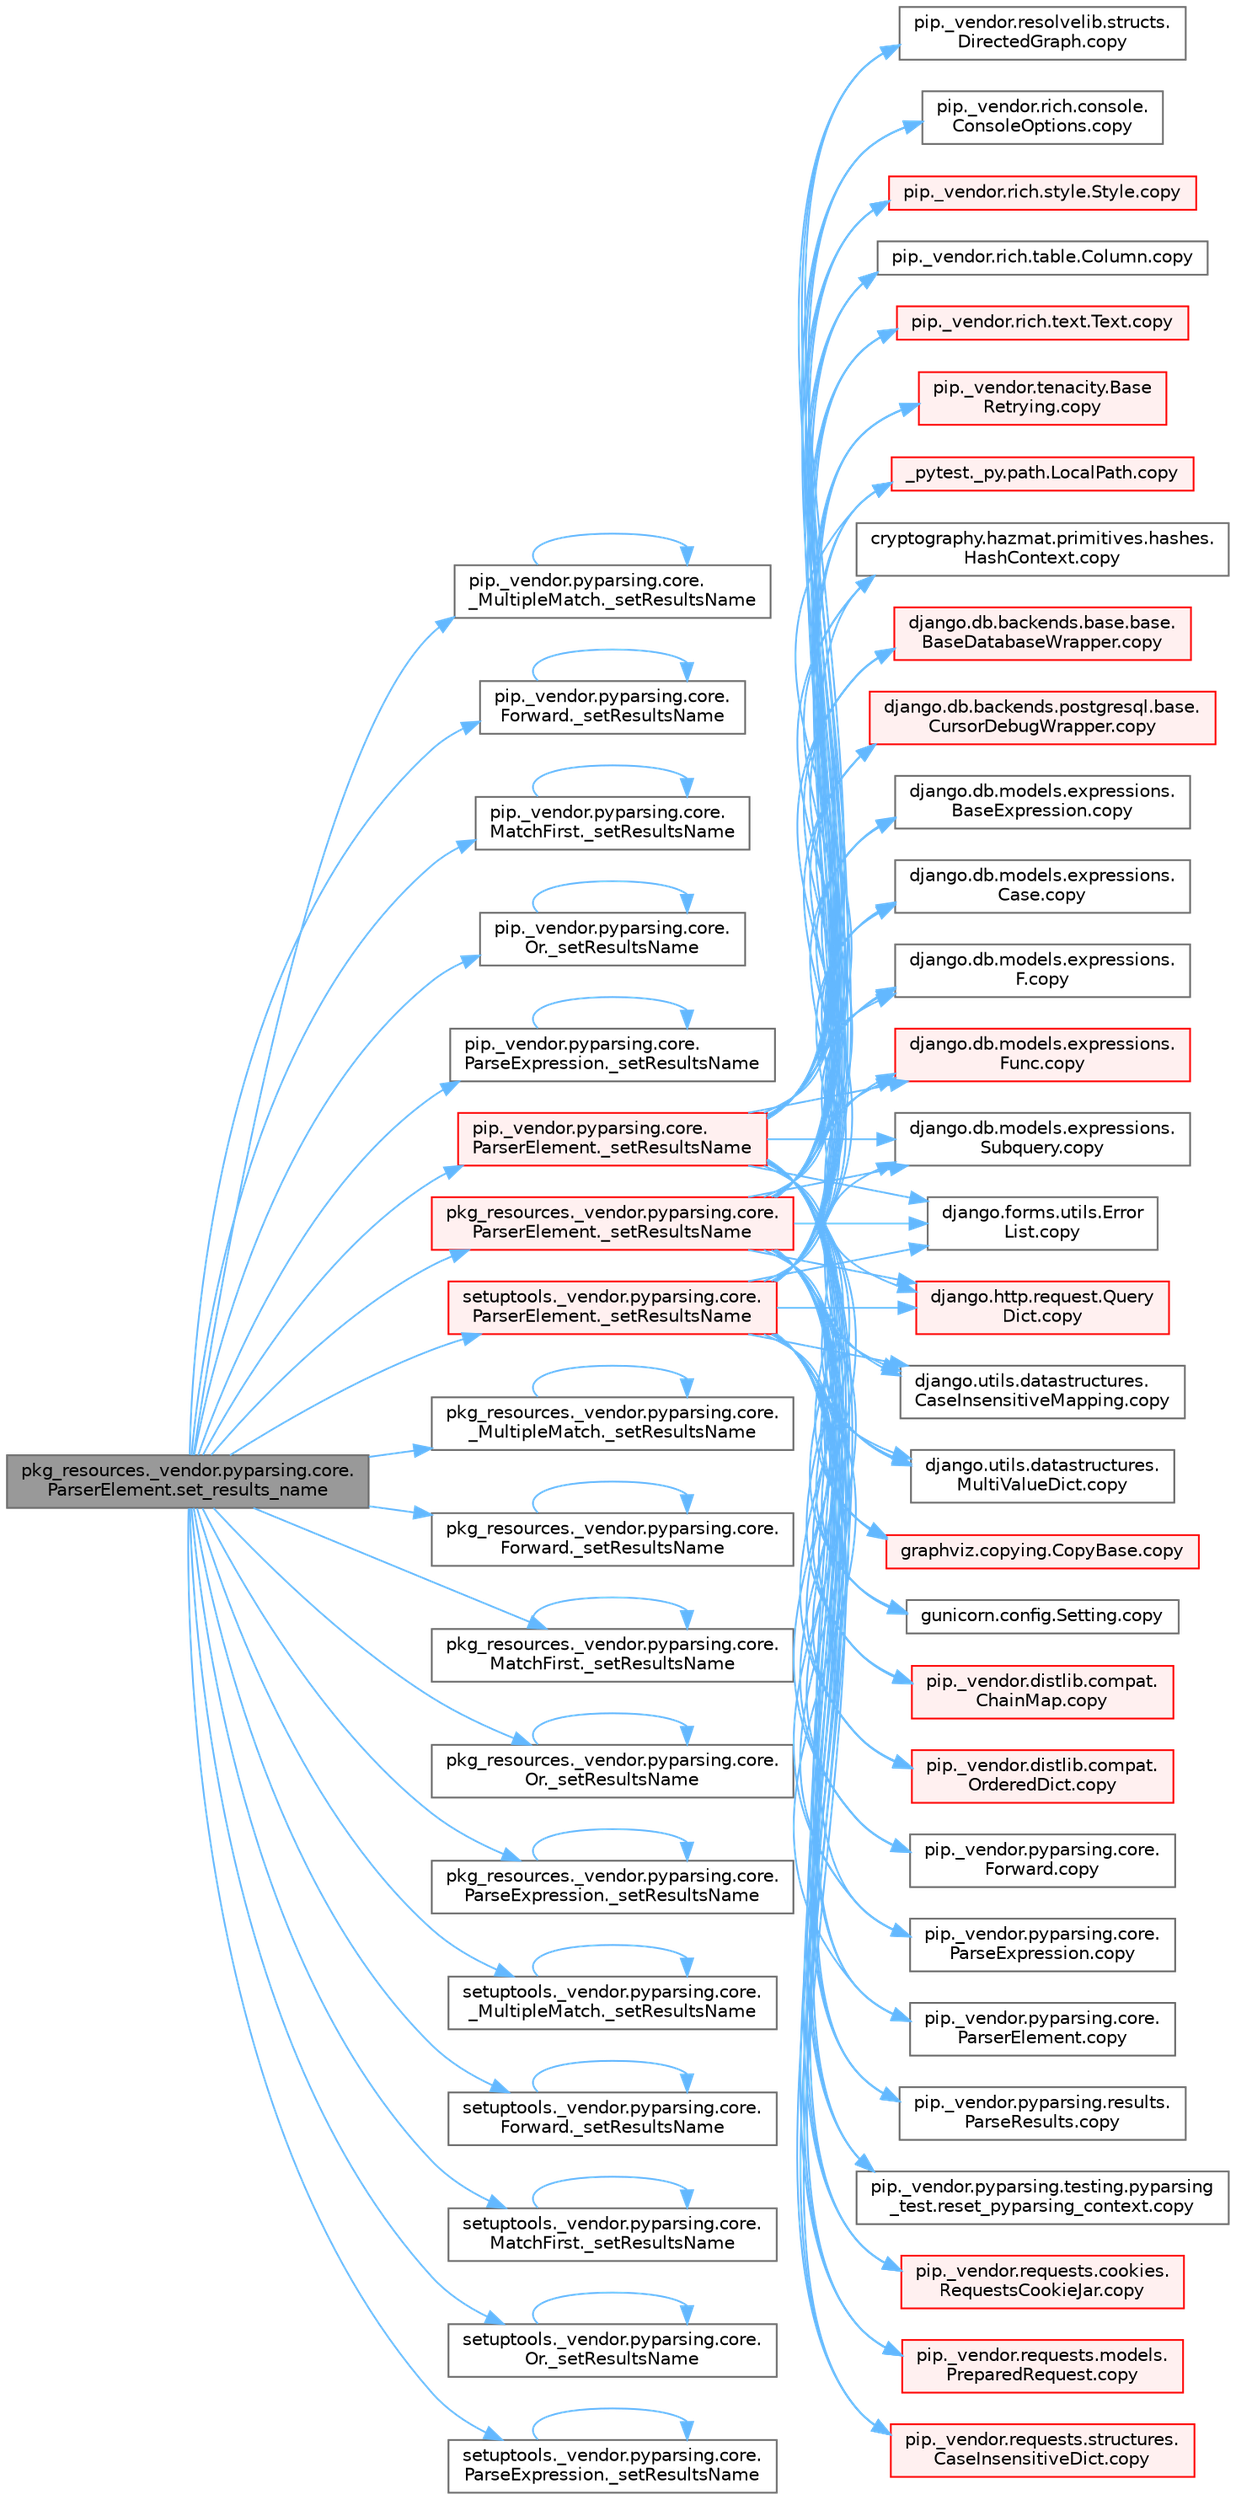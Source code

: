 digraph "pkg_resources._vendor.pyparsing.core.ParserElement.set_results_name"
{
 // LATEX_PDF_SIZE
  bgcolor="transparent";
  edge [fontname=Helvetica,fontsize=10,labelfontname=Helvetica,labelfontsize=10];
  node [fontname=Helvetica,fontsize=10,shape=box,height=0.2,width=0.4];
  rankdir="LR";
  Node1 [id="Node000001",label="pkg_resources._vendor.pyparsing.core.\lParserElement.set_results_name",height=0.2,width=0.4,color="gray40", fillcolor="grey60", style="filled", fontcolor="black",tooltip=" "];
  Node1 -> Node2 [id="edge1_Node000001_Node000002",color="steelblue1",style="solid",tooltip=" "];
  Node2 [id="Node000002",label="pip._vendor.pyparsing.core.\l_MultipleMatch._setResultsName",height=0.2,width=0.4,color="grey40", fillcolor="white", style="filled",URL="$classpip_1_1__vendor_1_1pyparsing_1_1core_1_1___multiple_match.html#af8c947ea6e34055081fe68e0a4924cd8",tooltip=" "];
  Node2 -> Node2 [id="edge2_Node000002_Node000002",color="steelblue1",style="solid",tooltip=" "];
  Node1 -> Node3 [id="edge3_Node000001_Node000003",color="steelblue1",style="solid",tooltip=" "];
  Node3 [id="Node000003",label="pip._vendor.pyparsing.core.\lForward._setResultsName",height=0.2,width=0.4,color="grey40", fillcolor="white", style="filled",URL="$classpip_1_1__vendor_1_1pyparsing_1_1core_1_1_forward.html#ab3cd233d63014930cbc900de27d4ccac",tooltip=" "];
  Node3 -> Node3 [id="edge4_Node000003_Node000003",color="steelblue1",style="solid",tooltip=" "];
  Node1 -> Node4 [id="edge5_Node000001_Node000004",color="steelblue1",style="solid",tooltip=" "];
  Node4 [id="Node000004",label="pip._vendor.pyparsing.core.\lMatchFirst._setResultsName",height=0.2,width=0.4,color="grey40", fillcolor="white", style="filled",URL="$classpip_1_1__vendor_1_1pyparsing_1_1core_1_1_match_first.html#aef9adfe580748d0fa535f4d8f50981ac",tooltip=" "];
  Node4 -> Node4 [id="edge6_Node000004_Node000004",color="steelblue1",style="solid",tooltip=" "];
  Node1 -> Node5 [id="edge7_Node000001_Node000005",color="steelblue1",style="solid",tooltip=" "];
  Node5 [id="Node000005",label="pip._vendor.pyparsing.core.\lOr._setResultsName",height=0.2,width=0.4,color="grey40", fillcolor="white", style="filled",URL="$classpip_1_1__vendor_1_1pyparsing_1_1core_1_1_or.html#a24d436ec61db736424d0b279ecb3142a",tooltip=" "];
  Node5 -> Node5 [id="edge8_Node000005_Node000005",color="steelblue1",style="solid",tooltip=" "];
  Node1 -> Node6 [id="edge9_Node000001_Node000006",color="steelblue1",style="solid",tooltip=" "];
  Node6 [id="Node000006",label="pip._vendor.pyparsing.core.\lParseExpression._setResultsName",height=0.2,width=0.4,color="grey40", fillcolor="white", style="filled",URL="$classpip_1_1__vendor_1_1pyparsing_1_1core_1_1_parse_expression.html#aa33671f93bffa9bb4734b94debc3f6e3",tooltip=" "];
  Node6 -> Node6 [id="edge10_Node000006_Node000006",color="steelblue1",style="solid",tooltip=" "];
  Node1 -> Node7 [id="edge11_Node000001_Node000007",color="steelblue1",style="solid",tooltip=" "];
  Node7 [id="Node000007",label="pip._vendor.pyparsing.core.\lParserElement._setResultsName",height=0.2,width=0.4,color="red", fillcolor="#FFF0F0", style="filled",URL="$classpip_1_1__vendor_1_1pyparsing_1_1core_1_1_parser_element.html#a4682554ec6560cf3d1060cba60212b54",tooltip=" "];
  Node7 -> Node8 [id="edge12_Node000007_Node000008",color="steelblue1",style="solid",tooltip=" "];
  Node8 [id="Node000008",label="_pytest._py.path.LocalPath.copy",height=0.2,width=0.4,color="red", fillcolor="#FFF0F0", style="filled",URL="$class__pytest_1_1__py_1_1path_1_1_local_path.html#a9eeecae0b90a7147e6bf23d6ea8fc6c0",tooltip=" "];
  Node7 -> Node2295 [id="edge13_Node000007_Node002295",color="steelblue1",style="solid",tooltip=" "];
  Node2295 [id="Node002295",label="cryptography.hazmat.primitives.hashes.\lHashContext.copy",height=0.2,width=0.4,color="grey40", fillcolor="white", style="filled",URL="$classcryptography_1_1hazmat_1_1primitives_1_1hashes_1_1_hash_context.html#a9f9b30a47684d469cfdc3db7a7261ea1",tooltip=" "];
  Node7 -> Node2296 [id="edge14_Node000007_Node002296",color="steelblue1",style="solid",tooltip=" "];
  Node2296 [id="Node002296",label="django.db.backends.base.base.\lBaseDatabaseWrapper.copy",height=0.2,width=0.4,color="red", fillcolor="#FFF0F0", style="filled",URL="$classdjango_1_1db_1_1backends_1_1base_1_1base_1_1_base_database_wrapper.html#a655ed3d049ec9c35530e8819d28fdc62",tooltip=" "];
  Node7 -> Node2297 [id="edge15_Node000007_Node002297",color="steelblue1",style="solid",tooltip=" "];
  Node2297 [id="Node002297",label="django.db.backends.postgresql.base.\lCursorDebugWrapper.copy",height=0.2,width=0.4,color="red", fillcolor="#FFF0F0", style="filled",URL="$classdjango_1_1db_1_1backends_1_1postgresql_1_1base_1_1_cursor_debug_wrapper.html#a35ca6cc5e6e9ba970c3c3f7469be22ef",tooltip=" "];
  Node7 -> Node2299 [id="edge16_Node000007_Node002299",color="steelblue1",style="solid",tooltip=" "];
  Node2299 [id="Node002299",label="django.db.models.expressions.\lBaseExpression.copy",height=0.2,width=0.4,color="grey40", fillcolor="white", style="filled",URL="$classdjango_1_1db_1_1models_1_1expressions_1_1_base_expression.html#aeeb404c3f264e4a520308bad3b41fabf",tooltip=" "];
  Node7 -> Node2300 [id="edge17_Node000007_Node002300",color="steelblue1",style="solid",tooltip=" "];
  Node2300 [id="Node002300",label="django.db.models.expressions.\lCase.copy",height=0.2,width=0.4,color="grey40", fillcolor="white", style="filled",URL="$classdjango_1_1db_1_1models_1_1expressions_1_1_case.html#a98cff87cf380bd54d7c21cb381c64daf",tooltip=" "];
  Node7 -> Node2301 [id="edge18_Node000007_Node002301",color="steelblue1",style="solid",tooltip=" "];
  Node2301 [id="Node002301",label="django.db.models.expressions.\lF.copy",height=0.2,width=0.4,color="grey40", fillcolor="white", style="filled",URL="$classdjango_1_1db_1_1models_1_1expressions_1_1_f.html#a58698f9a53ce3133f53d1602cc551e1b",tooltip=" "];
  Node7 -> Node2302 [id="edge19_Node000007_Node002302",color="steelblue1",style="solid",tooltip=" "];
  Node2302 [id="Node002302",label="django.db.models.expressions.\lFunc.copy",height=0.2,width=0.4,color="red", fillcolor="#FFF0F0", style="filled",URL="$classdjango_1_1db_1_1models_1_1expressions_1_1_func.html#a6883d18f5aeb4398d367e841e6e21671",tooltip=" "];
  Node7 -> Node2303 [id="edge20_Node000007_Node002303",color="steelblue1",style="solid",tooltip=" "];
  Node2303 [id="Node002303",label="django.db.models.expressions.\lSubquery.copy",height=0.2,width=0.4,color="grey40", fillcolor="white", style="filled",URL="$classdjango_1_1db_1_1models_1_1expressions_1_1_subquery.html#a59363e529ff37aa5c16a09b76e6e6bf9",tooltip=" "];
  Node7 -> Node2304 [id="edge21_Node000007_Node002304",color="steelblue1",style="solid",tooltip=" "];
  Node2304 [id="Node002304",label="django.forms.utils.Error\lList.copy",height=0.2,width=0.4,color="grey40", fillcolor="white", style="filled",URL="$classdjango_1_1forms_1_1utils_1_1_error_list.html#a46176c1849362dd93ea227cfec28d1ff",tooltip=" "];
  Node7 -> Node2305 [id="edge22_Node000007_Node002305",color="steelblue1",style="solid",tooltip=" "];
  Node2305 [id="Node002305",label="django.http.request.Query\lDict.copy",height=0.2,width=0.4,color="red", fillcolor="#FFF0F0", style="filled",URL="$classdjango_1_1http_1_1request_1_1_query_dict.html#ada9e4956e62868c5587b9ffde7b358b5",tooltip=" "];
  Node7 -> Node2479 [id="edge23_Node000007_Node002479",color="steelblue1",style="solid",tooltip=" "];
  Node2479 [id="Node002479",label="django.utils.datastructures.\lCaseInsensitiveMapping.copy",height=0.2,width=0.4,color="grey40", fillcolor="white", style="filled",URL="$classdjango_1_1utils_1_1datastructures_1_1_case_insensitive_mapping.html#a89e52f7d943ef70ee9e2731a1bb25084",tooltip=" "];
  Node7 -> Node2480 [id="edge24_Node000007_Node002480",color="steelblue1",style="solid",tooltip=" "];
  Node2480 [id="Node002480",label="django.utils.datastructures.\lMultiValueDict.copy",height=0.2,width=0.4,color="grey40", fillcolor="white", style="filled",URL="$classdjango_1_1utils_1_1datastructures_1_1_multi_value_dict.html#aa04a15080bb2af3ac7cc3f4791a54786",tooltip=" "];
  Node7 -> Node2481 [id="edge25_Node000007_Node002481",color="steelblue1",style="solid",tooltip=" "];
  Node2481 [id="Node002481",label="graphviz.copying.CopyBase.copy",height=0.2,width=0.4,color="red", fillcolor="#FFF0F0", style="filled",URL="$classgraphviz_1_1copying_1_1_copy_base.html#a2f81c0dd9b8d1f25d9aebacfdb5ee284",tooltip=" "];
  Node7 -> Node2492 [id="edge26_Node000007_Node002492",color="steelblue1",style="solid",tooltip=" "];
  Node2492 [id="Node002492",label="gunicorn.config.Setting.copy",height=0.2,width=0.4,color="grey40", fillcolor="white", style="filled",URL="$classgunicorn_1_1config_1_1_setting.html#a389321c9f9e3227638ce969dffdfc4dc",tooltip=" "];
  Node7 -> Node2493 [id="edge27_Node000007_Node002493",color="steelblue1",style="solid",tooltip=" "];
  Node2493 [id="Node002493",label="pip._vendor.distlib.compat.\lChainMap.copy",height=0.2,width=0.4,color="red", fillcolor="#FFF0F0", style="filled",URL="$classpip_1_1__vendor_1_1distlib_1_1compat_1_1_chain_map.html#a8146e2ccf536c708cb0b7a09ccf8c537",tooltip=" "];
  Node7 -> Node2494 [id="edge28_Node000007_Node002494",color="steelblue1",style="solid",tooltip=" "];
  Node2494 [id="Node002494",label="pip._vendor.distlib.compat.\lOrderedDict.copy",height=0.2,width=0.4,color="red", fillcolor="#FFF0F0", style="filled",URL="$classpip_1_1__vendor_1_1distlib_1_1compat_1_1_ordered_dict.html#ae6088d806618f017e91d1bd2f61771dd",tooltip=" "];
  Node7 -> Node2495 [id="edge29_Node000007_Node002495",color="steelblue1",style="solid",tooltip=" "];
  Node2495 [id="Node002495",label="pip._vendor.pyparsing.core.\lForward.copy",height=0.2,width=0.4,color="grey40", fillcolor="white", style="filled",URL="$classpip_1_1__vendor_1_1pyparsing_1_1core_1_1_forward.html#afd7e391f2f32fd6350b0e064728bc9a0",tooltip=" "];
  Node7 -> Node2496 [id="edge30_Node000007_Node002496",color="steelblue1",style="solid",tooltip=" "];
  Node2496 [id="Node002496",label="pip._vendor.pyparsing.core.\lParseExpression.copy",height=0.2,width=0.4,color="grey40", fillcolor="white", style="filled",URL="$classpip_1_1__vendor_1_1pyparsing_1_1core_1_1_parse_expression.html#a6c47c811bdb4ddebaa8635bd596d908c",tooltip=" "];
  Node7 -> Node2497 [id="edge31_Node000007_Node002497",color="steelblue1",style="solid",tooltip=" "];
  Node2497 [id="Node002497",label="pip._vendor.pyparsing.core.\lParserElement.copy",height=0.2,width=0.4,color="grey40", fillcolor="white", style="filled",URL="$classpip_1_1__vendor_1_1pyparsing_1_1core_1_1_parser_element.html#a90cf16d51d3eb590beb84714d46fd86e",tooltip=" "];
  Node7 -> Node2498 [id="edge32_Node000007_Node002498",color="steelblue1",style="solid",tooltip=" "];
  Node2498 [id="Node002498",label="pip._vendor.pyparsing.results.\lParseResults.copy",height=0.2,width=0.4,color="grey40", fillcolor="white", style="filled",URL="$classpip_1_1__vendor_1_1pyparsing_1_1results_1_1_parse_results.html#a943baafa125ab0ae889f20409bdc360c",tooltip=" "];
  Node7 -> Node2499 [id="edge33_Node000007_Node002499",color="steelblue1",style="solid",tooltip=" "];
  Node2499 [id="Node002499",label="pip._vendor.pyparsing.testing.pyparsing\l_test.reset_pyparsing_context.copy",height=0.2,width=0.4,color="grey40", fillcolor="white", style="filled",URL="$classpip_1_1__vendor_1_1pyparsing_1_1testing_1_1pyparsing__test_1_1reset__pyparsing__context.html#a8b358db76145f5a96a157c60b10c0042",tooltip=" "];
  Node7 -> Node2500 [id="edge34_Node000007_Node002500",color="steelblue1",style="solid",tooltip=" "];
  Node2500 [id="Node002500",label="pip._vendor.requests.cookies.\lRequestsCookieJar.copy",height=0.2,width=0.4,color="red", fillcolor="#FFF0F0", style="filled",URL="$classpip_1_1__vendor_1_1requests_1_1cookies_1_1_requests_cookie_jar.html#a6f55e74598cf9e2c383486aa1b4eb9ba",tooltip=" "];
  Node7 -> Node2502 [id="edge35_Node000007_Node002502",color="steelblue1",style="solid",tooltip=" "];
  Node2502 [id="Node002502",label="pip._vendor.requests.models.\lPreparedRequest.copy",height=0.2,width=0.4,color="red", fillcolor="#FFF0F0", style="filled",URL="$classpip_1_1__vendor_1_1requests_1_1models_1_1_prepared_request.html#a7548cd215dfcd985b529c710800d964a",tooltip=" "];
  Node7 -> Node2503 [id="edge36_Node000007_Node002503",color="steelblue1",style="solid",tooltip=" "];
  Node2503 [id="Node002503",label="pip._vendor.requests.structures.\lCaseInsensitiveDict.copy",height=0.2,width=0.4,color="red", fillcolor="#FFF0F0", style="filled",URL="$classpip_1_1__vendor_1_1requests_1_1structures_1_1_case_insensitive_dict.html#a2d80c1a56c57eb40550b30eb7d76c571",tooltip=" "];
  Node7 -> Node2504 [id="edge37_Node000007_Node002504",color="steelblue1",style="solid",tooltip=" "];
  Node2504 [id="Node002504",label="pip._vendor.resolvelib.structs.\lDirectedGraph.copy",height=0.2,width=0.4,color="grey40", fillcolor="white", style="filled",URL="$classpip_1_1__vendor_1_1resolvelib_1_1structs_1_1_directed_graph.html#ab782851de23ced11026378fd85cfcf7e",tooltip=" "];
  Node7 -> Node2505 [id="edge38_Node000007_Node002505",color="steelblue1",style="solid",tooltip=" "];
  Node2505 [id="Node002505",label="pip._vendor.rich.console.\lConsoleOptions.copy",height=0.2,width=0.4,color="grey40", fillcolor="white", style="filled",URL="$classpip_1_1__vendor_1_1rich_1_1console_1_1_console_options.html#afd4cbb05271ff8f3ca0e58617edf6a25",tooltip=" "];
  Node7 -> Node2506 [id="edge39_Node000007_Node002506",color="steelblue1",style="solid",tooltip=" "];
  Node2506 [id="Node002506",label="pip._vendor.rich.style.Style.copy",height=0.2,width=0.4,color="red", fillcolor="#FFF0F0", style="filled",URL="$classpip_1_1__vendor_1_1rich_1_1style_1_1_style.html#abba3761f0c189ce79a43f5feeefca1a8",tooltip=" "];
  Node7 -> Node2585 [id="edge40_Node000007_Node002585",color="steelblue1",style="solid",tooltip=" "];
  Node2585 [id="Node002585",label="pip._vendor.rich.table.Column.copy",height=0.2,width=0.4,color="grey40", fillcolor="white", style="filled",URL="$classpip_1_1__vendor_1_1rich_1_1table_1_1_column.html#a2faeacbd8890d591c70ad9a93d53b5fc",tooltip=" "];
  Node7 -> Node2586 [id="edge41_Node000007_Node002586",color="steelblue1",style="solid",tooltip=" "];
  Node2586 [id="Node002586",label="pip._vendor.rich.text.Text.copy",height=0.2,width=0.4,color="red", fillcolor="#FFF0F0", style="filled",URL="$classpip_1_1__vendor_1_1rich_1_1text_1_1_text.html#a93b228d0aa89aa63e6dfbaa40cb7619a",tooltip=" "];
  Node7 -> Node2587 [id="edge42_Node000007_Node002587",color="steelblue1",style="solid",tooltip=" "];
  Node2587 [id="Node002587",label="pip._vendor.tenacity.Base\lRetrying.copy",height=0.2,width=0.4,color="red", fillcolor="#FFF0F0", style="filled",URL="$classpip_1_1__vendor_1_1tenacity_1_1_base_retrying.html#a3b3c595a4448cf55ebb3d1f3660bea88",tooltip=" "];
  Node1 -> Node4532 [id="edge43_Node000001_Node004532",color="steelblue1",style="solid",tooltip=" "];
  Node4532 [id="Node004532",label="pkg_resources._vendor.pyparsing.core.\l_MultipleMatch._setResultsName",height=0.2,width=0.4,color="grey40", fillcolor="white", style="filled",URL="$classpkg__resources_1_1__vendor_1_1pyparsing_1_1core_1_1___multiple_match.html#a2d0543fac2df81eab91c74fdafd91596",tooltip=" "];
  Node4532 -> Node4532 [id="edge44_Node004532_Node004532",color="steelblue1",style="solid",tooltip=" "];
  Node1 -> Node4533 [id="edge45_Node000001_Node004533",color="steelblue1",style="solid",tooltip=" "];
  Node4533 [id="Node004533",label="pkg_resources._vendor.pyparsing.core.\lForward._setResultsName",height=0.2,width=0.4,color="grey40", fillcolor="white", style="filled",URL="$classpkg__resources_1_1__vendor_1_1pyparsing_1_1core_1_1_forward.html#aee6cfa048bd8f9a5f8fe793b47e1474b",tooltip=" "];
  Node4533 -> Node4533 [id="edge46_Node004533_Node004533",color="steelblue1",style="solid",tooltip=" "];
  Node1 -> Node4534 [id="edge47_Node000001_Node004534",color="steelblue1",style="solid",tooltip=" "];
  Node4534 [id="Node004534",label="pkg_resources._vendor.pyparsing.core.\lMatchFirst._setResultsName",height=0.2,width=0.4,color="grey40", fillcolor="white", style="filled",URL="$classpkg__resources_1_1__vendor_1_1pyparsing_1_1core_1_1_match_first.html#a01a36ad48cc8a441a65667c84d087fad",tooltip=" "];
  Node4534 -> Node4534 [id="edge48_Node004534_Node004534",color="steelblue1",style="solid",tooltip=" "];
  Node1 -> Node4535 [id="edge49_Node000001_Node004535",color="steelblue1",style="solid",tooltip=" "];
  Node4535 [id="Node004535",label="pkg_resources._vendor.pyparsing.core.\lOr._setResultsName",height=0.2,width=0.4,color="grey40", fillcolor="white", style="filled",URL="$classpkg__resources_1_1__vendor_1_1pyparsing_1_1core_1_1_or.html#a6e322f7786494cdf201d79778ce0b6e8",tooltip=" "];
  Node4535 -> Node4535 [id="edge50_Node004535_Node004535",color="steelblue1",style="solid",tooltip=" "];
  Node1 -> Node4536 [id="edge51_Node000001_Node004536",color="steelblue1",style="solid",tooltip=" "];
  Node4536 [id="Node004536",label="pkg_resources._vendor.pyparsing.core.\lParseExpression._setResultsName",height=0.2,width=0.4,color="grey40", fillcolor="white", style="filled",URL="$classpkg__resources_1_1__vendor_1_1pyparsing_1_1core_1_1_parse_expression.html#a666a89478d3569df53a166955273184e",tooltip=" "];
  Node4536 -> Node4536 [id="edge52_Node004536_Node004536",color="steelblue1",style="solid",tooltip=" "];
  Node1 -> Node4537 [id="edge53_Node000001_Node004537",color="steelblue1",style="solid",tooltip=" "];
  Node4537 [id="Node004537",label="pkg_resources._vendor.pyparsing.core.\lParserElement._setResultsName",height=0.2,width=0.4,color="red", fillcolor="#FFF0F0", style="filled",URL="$classpkg__resources_1_1__vendor_1_1pyparsing_1_1core_1_1_parser_element.html#a84c9abb71474719f0beed3a171d4d031",tooltip=" "];
  Node4537 -> Node8 [id="edge54_Node004537_Node000008",color="steelblue1",style="solid",tooltip=" "];
  Node4537 -> Node2295 [id="edge55_Node004537_Node002295",color="steelblue1",style="solid",tooltip=" "];
  Node4537 -> Node2296 [id="edge56_Node004537_Node002296",color="steelblue1",style="solid",tooltip=" "];
  Node4537 -> Node2297 [id="edge57_Node004537_Node002297",color="steelblue1",style="solid",tooltip=" "];
  Node4537 -> Node2299 [id="edge58_Node004537_Node002299",color="steelblue1",style="solid",tooltip=" "];
  Node4537 -> Node2300 [id="edge59_Node004537_Node002300",color="steelblue1",style="solid",tooltip=" "];
  Node4537 -> Node2301 [id="edge60_Node004537_Node002301",color="steelblue1",style="solid",tooltip=" "];
  Node4537 -> Node2302 [id="edge61_Node004537_Node002302",color="steelblue1",style="solid",tooltip=" "];
  Node4537 -> Node2303 [id="edge62_Node004537_Node002303",color="steelblue1",style="solid",tooltip=" "];
  Node4537 -> Node2304 [id="edge63_Node004537_Node002304",color="steelblue1",style="solid",tooltip=" "];
  Node4537 -> Node2305 [id="edge64_Node004537_Node002305",color="steelblue1",style="solid",tooltip=" "];
  Node4537 -> Node2479 [id="edge65_Node004537_Node002479",color="steelblue1",style="solid",tooltip=" "];
  Node4537 -> Node2480 [id="edge66_Node004537_Node002480",color="steelblue1",style="solid",tooltip=" "];
  Node4537 -> Node2481 [id="edge67_Node004537_Node002481",color="steelblue1",style="solid",tooltip=" "];
  Node4537 -> Node2492 [id="edge68_Node004537_Node002492",color="steelblue1",style="solid",tooltip=" "];
  Node4537 -> Node2493 [id="edge69_Node004537_Node002493",color="steelblue1",style="solid",tooltip=" "];
  Node4537 -> Node2494 [id="edge70_Node004537_Node002494",color="steelblue1",style="solid",tooltip=" "];
  Node4537 -> Node2495 [id="edge71_Node004537_Node002495",color="steelblue1",style="solid",tooltip=" "];
  Node4537 -> Node2496 [id="edge72_Node004537_Node002496",color="steelblue1",style="solid",tooltip=" "];
  Node4537 -> Node2497 [id="edge73_Node004537_Node002497",color="steelblue1",style="solid",tooltip=" "];
  Node4537 -> Node2498 [id="edge74_Node004537_Node002498",color="steelblue1",style="solid",tooltip=" "];
  Node4537 -> Node2499 [id="edge75_Node004537_Node002499",color="steelblue1",style="solid",tooltip=" "];
  Node4537 -> Node2500 [id="edge76_Node004537_Node002500",color="steelblue1",style="solid",tooltip=" "];
  Node4537 -> Node2502 [id="edge77_Node004537_Node002502",color="steelblue1",style="solid",tooltip=" "];
  Node4537 -> Node2503 [id="edge78_Node004537_Node002503",color="steelblue1",style="solid",tooltip=" "];
  Node4537 -> Node2504 [id="edge79_Node004537_Node002504",color="steelblue1",style="solid",tooltip=" "];
  Node4537 -> Node2505 [id="edge80_Node004537_Node002505",color="steelblue1",style="solid",tooltip=" "];
  Node4537 -> Node2506 [id="edge81_Node004537_Node002506",color="steelblue1",style="solid",tooltip=" "];
  Node4537 -> Node2585 [id="edge82_Node004537_Node002585",color="steelblue1",style="solid",tooltip=" "];
  Node4537 -> Node2586 [id="edge83_Node004537_Node002586",color="steelblue1",style="solid",tooltip=" "];
  Node4537 -> Node2587 [id="edge84_Node004537_Node002587",color="steelblue1",style="solid",tooltip=" "];
  Node1 -> Node4538 [id="edge85_Node000001_Node004538",color="steelblue1",style="solid",tooltip=" "];
  Node4538 [id="Node004538",label="setuptools._vendor.pyparsing.core.\l_MultipleMatch._setResultsName",height=0.2,width=0.4,color="grey40", fillcolor="white", style="filled",URL="$classsetuptools_1_1__vendor_1_1pyparsing_1_1core_1_1___multiple_match.html#a2abaf9471883b7710f5cf543ee81e108",tooltip=" "];
  Node4538 -> Node4538 [id="edge86_Node004538_Node004538",color="steelblue1",style="solid",tooltip=" "];
  Node1 -> Node4539 [id="edge87_Node000001_Node004539",color="steelblue1",style="solid",tooltip=" "];
  Node4539 [id="Node004539",label="setuptools._vendor.pyparsing.core.\lForward._setResultsName",height=0.2,width=0.4,color="grey40", fillcolor="white", style="filled",URL="$classsetuptools_1_1__vendor_1_1pyparsing_1_1core_1_1_forward.html#a7ed79f6698ced69040feb2511ae58968",tooltip=" "];
  Node4539 -> Node4539 [id="edge88_Node004539_Node004539",color="steelblue1",style="solid",tooltip=" "];
  Node1 -> Node4540 [id="edge89_Node000001_Node004540",color="steelblue1",style="solid",tooltip=" "];
  Node4540 [id="Node004540",label="setuptools._vendor.pyparsing.core.\lMatchFirst._setResultsName",height=0.2,width=0.4,color="grey40", fillcolor="white", style="filled",URL="$classsetuptools_1_1__vendor_1_1pyparsing_1_1core_1_1_match_first.html#a71a63c3fb43b693fd154d867818605bb",tooltip=" "];
  Node4540 -> Node4540 [id="edge90_Node004540_Node004540",color="steelblue1",style="solid",tooltip=" "];
  Node1 -> Node4541 [id="edge91_Node000001_Node004541",color="steelblue1",style="solid",tooltip=" "];
  Node4541 [id="Node004541",label="setuptools._vendor.pyparsing.core.\lOr._setResultsName",height=0.2,width=0.4,color="grey40", fillcolor="white", style="filled",URL="$classsetuptools_1_1__vendor_1_1pyparsing_1_1core_1_1_or.html#a3baf4ab4d146c86f6bb3358508c0d332",tooltip=" "];
  Node4541 -> Node4541 [id="edge92_Node004541_Node004541",color="steelblue1",style="solid",tooltip=" "];
  Node1 -> Node4542 [id="edge93_Node000001_Node004542",color="steelblue1",style="solid",tooltip=" "];
  Node4542 [id="Node004542",label="setuptools._vendor.pyparsing.core.\lParseExpression._setResultsName",height=0.2,width=0.4,color="grey40", fillcolor="white", style="filled",URL="$classsetuptools_1_1__vendor_1_1pyparsing_1_1core_1_1_parse_expression.html#a983518c58f70b5b7d3c94869f4fa13df",tooltip=" "];
  Node4542 -> Node4542 [id="edge94_Node004542_Node004542",color="steelblue1",style="solid",tooltip=" "];
  Node1 -> Node4543 [id="edge95_Node000001_Node004543",color="steelblue1",style="solid",tooltip=" "];
  Node4543 [id="Node004543",label="setuptools._vendor.pyparsing.core.\lParserElement._setResultsName",height=0.2,width=0.4,color="red", fillcolor="#FFF0F0", style="filled",URL="$classsetuptools_1_1__vendor_1_1pyparsing_1_1core_1_1_parser_element.html#ad1c3dd5ac98b4103f6c2a679005e141b",tooltip=" "];
  Node4543 -> Node8 [id="edge96_Node004543_Node000008",color="steelblue1",style="solid",tooltip=" "];
  Node4543 -> Node2295 [id="edge97_Node004543_Node002295",color="steelblue1",style="solid",tooltip=" "];
  Node4543 -> Node2296 [id="edge98_Node004543_Node002296",color="steelblue1",style="solid",tooltip=" "];
  Node4543 -> Node2297 [id="edge99_Node004543_Node002297",color="steelblue1",style="solid",tooltip=" "];
  Node4543 -> Node2299 [id="edge100_Node004543_Node002299",color="steelblue1",style="solid",tooltip=" "];
  Node4543 -> Node2300 [id="edge101_Node004543_Node002300",color="steelblue1",style="solid",tooltip=" "];
  Node4543 -> Node2301 [id="edge102_Node004543_Node002301",color="steelblue1",style="solid",tooltip=" "];
  Node4543 -> Node2302 [id="edge103_Node004543_Node002302",color="steelblue1",style="solid",tooltip=" "];
  Node4543 -> Node2303 [id="edge104_Node004543_Node002303",color="steelblue1",style="solid",tooltip=" "];
  Node4543 -> Node2304 [id="edge105_Node004543_Node002304",color="steelblue1",style="solid",tooltip=" "];
  Node4543 -> Node2305 [id="edge106_Node004543_Node002305",color="steelblue1",style="solid",tooltip=" "];
  Node4543 -> Node2479 [id="edge107_Node004543_Node002479",color="steelblue1",style="solid",tooltip=" "];
  Node4543 -> Node2480 [id="edge108_Node004543_Node002480",color="steelblue1",style="solid",tooltip=" "];
  Node4543 -> Node2481 [id="edge109_Node004543_Node002481",color="steelblue1",style="solid",tooltip=" "];
  Node4543 -> Node2492 [id="edge110_Node004543_Node002492",color="steelblue1",style="solid",tooltip=" "];
  Node4543 -> Node2493 [id="edge111_Node004543_Node002493",color="steelblue1",style="solid",tooltip=" "];
  Node4543 -> Node2494 [id="edge112_Node004543_Node002494",color="steelblue1",style="solid",tooltip=" "];
  Node4543 -> Node2495 [id="edge113_Node004543_Node002495",color="steelblue1",style="solid",tooltip=" "];
  Node4543 -> Node2496 [id="edge114_Node004543_Node002496",color="steelblue1",style="solid",tooltip=" "];
  Node4543 -> Node2497 [id="edge115_Node004543_Node002497",color="steelblue1",style="solid",tooltip=" "];
  Node4543 -> Node2498 [id="edge116_Node004543_Node002498",color="steelblue1",style="solid",tooltip=" "];
  Node4543 -> Node2499 [id="edge117_Node004543_Node002499",color="steelblue1",style="solid",tooltip=" "];
  Node4543 -> Node2500 [id="edge118_Node004543_Node002500",color="steelblue1",style="solid",tooltip=" "];
  Node4543 -> Node2502 [id="edge119_Node004543_Node002502",color="steelblue1",style="solid",tooltip=" "];
  Node4543 -> Node2503 [id="edge120_Node004543_Node002503",color="steelblue1",style="solid",tooltip=" "];
  Node4543 -> Node2504 [id="edge121_Node004543_Node002504",color="steelblue1",style="solid",tooltip=" "];
  Node4543 -> Node2505 [id="edge122_Node004543_Node002505",color="steelblue1",style="solid",tooltip=" "];
  Node4543 -> Node2506 [id="edge123_Node004543_Node002506",color="steelblue1",style="solid",tooltip=" "];
  Node4543 -> Node2585 [id="edge124_Node004543_Node002585",color="steelblue1",style="solid",tooltip=" "];
  Node4543 -> Node2586 [id="edge125_Node004543_Node002586",color="steelblue1",style="solid",tooltip=" "];
  Node4543 -> Node2587 [id="edge126_Node004543_Node002587",color="steelblue1",style="solid",tooltip=" "];
}
